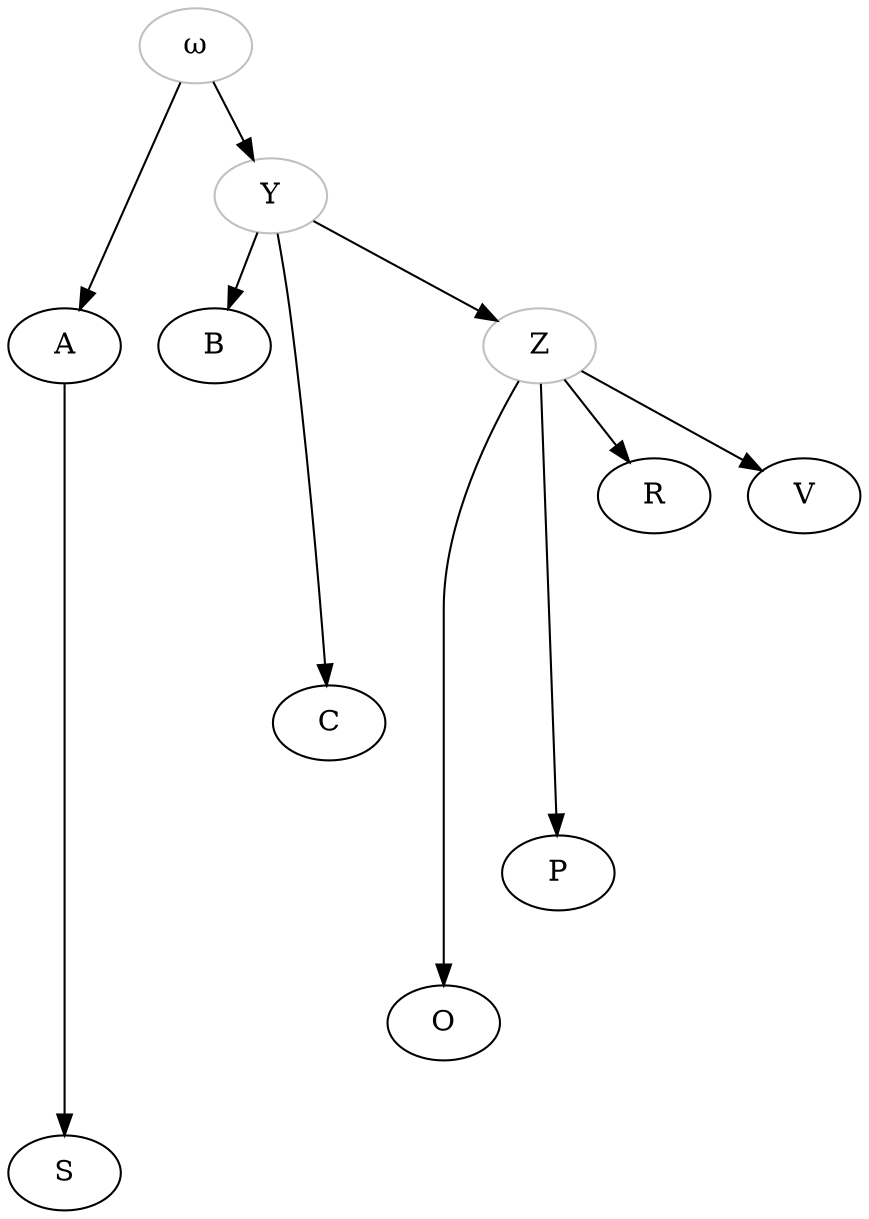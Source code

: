

digraph {
    omega->A[minlen=2]; 
    A->S[minlen=6];
    omega->Y;
    Y->B;
    Y->C[minlen=4]; 
    Y->Z;
    Z->O[minlen=5];
    Z->P[minlen=4];
    Z->R;
    Z->V;
    
    
    omega[color="grey", label="ω"];
    Y[color="grey",label="Y"];
    Z[color="grey",label="Z"];
    A[label="A"];
    B[label="B"];
    C[label="C"];
    O[label="O"];
    S[label="S"];
    R[label="R"];
    P[label="P"];
    V[label="V"];

graph [style=invis, splines=true];
}
